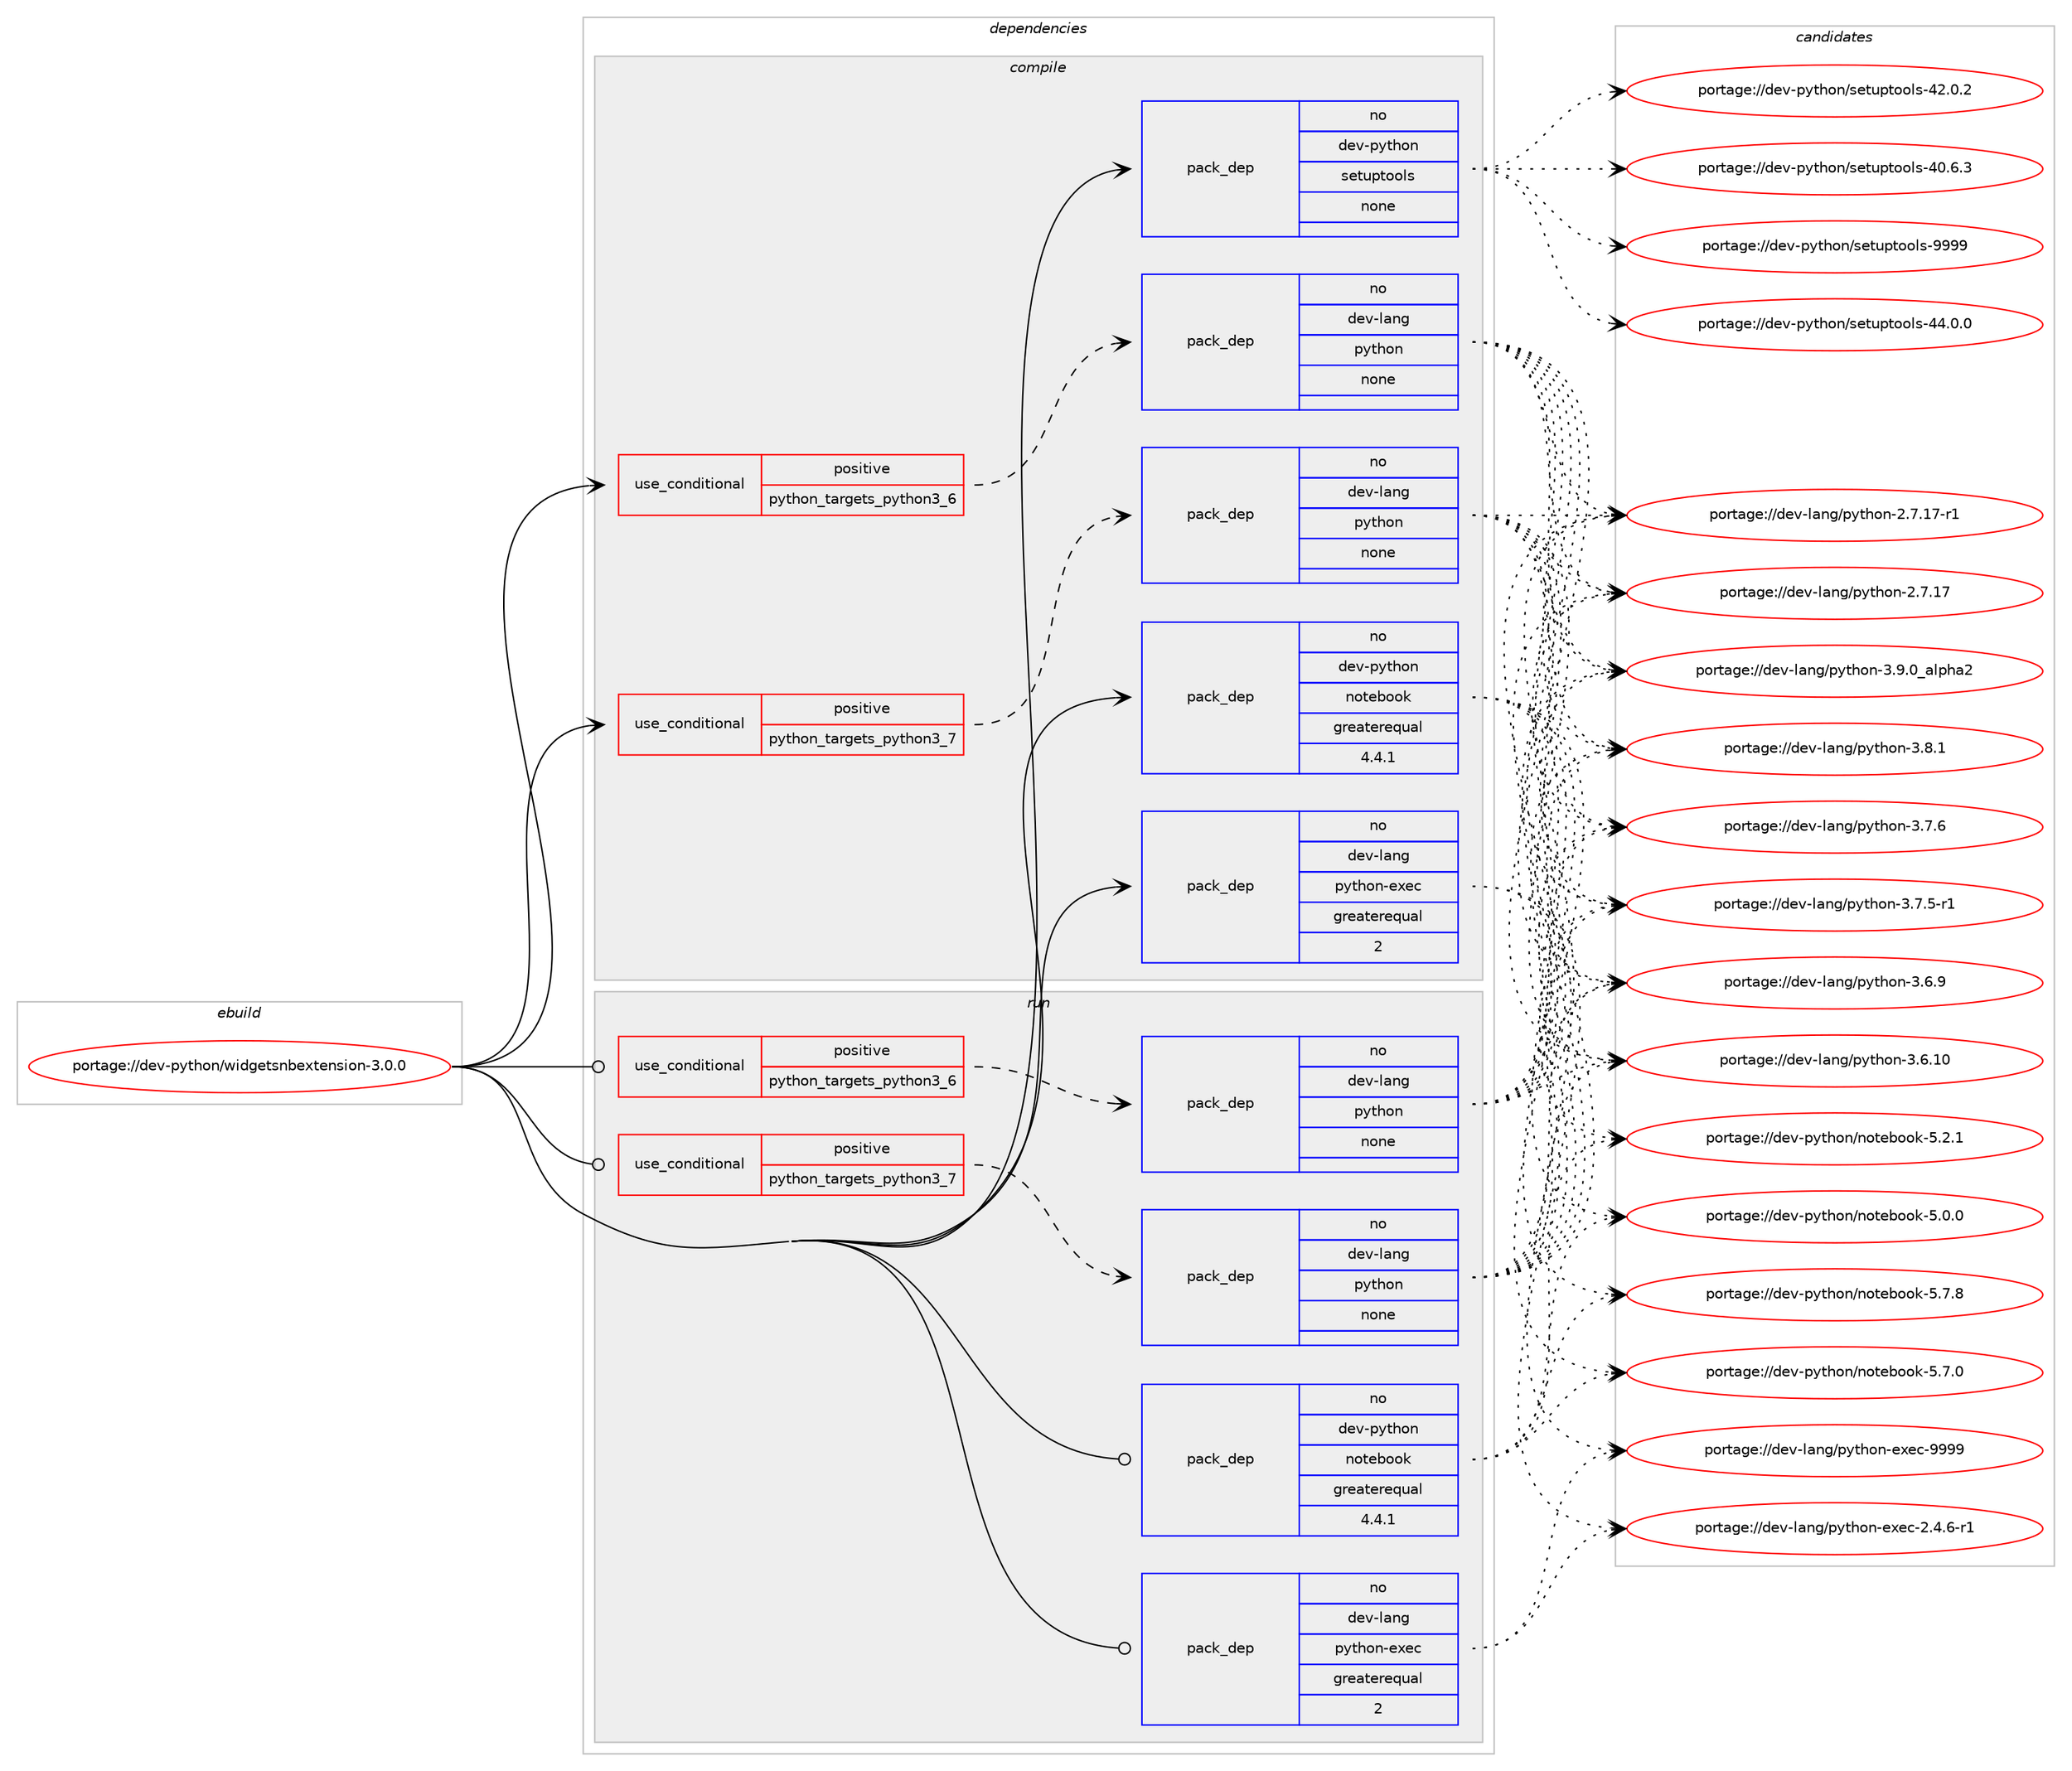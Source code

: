 digraph prolog {

# *************
# Graph options
# *************

newrank=true;
concentrate=true;
compound=true;
graph [rankdir=LR,fontname=Helvetica,fontsize=10,ranksep=1.5];#, ranksep=2.5, nodesep=0.2];
edge  [arrowhead=vee];
node  [fontname=Helvetica,fontsize=10];

# **********
# The ebuild
# **********

subgraph cluster_leftcol {
color=gray;
rank=same;
label=<<i>ebuild</i>>;
id [label="portage://dev-python/widgetsnbextension-3.0.0", color=red, width=4, href="../dev-python/widgetsnbextension-3.0.0.svg"];
}

# ****************
# The dependencies
# ****************

subgraph cluster_midcol {
color=gray;
label=<<i>dependencies</i>>;
subgraph cluster_compile {
fillcolor="#eeeeee";
style=filled;
label=<<i>compile</i>>;
subgraph cond103646 {
dependency418005 [label=<<TABLE BORDER="0" CELLBORDER="1" CELLSPACING="0" CELLPADDING="4"><TR><TD ROWSPAN="3" CELLPADDING="10">use_conditional</TD></TR><TR><TD>positive</TD></TR><TR><TD>python_targets_python3_6</TD></TR></TABLE>>, shape=none, color=red];
subgraph pack309478 {
dependency418006 [label=<<TABLE BORDER="0" CELLBORDER="1" CELLSPACING="0" CELLPADDING="4" WIDTH="220"><TR><TD ROWSPAN="6" CELLPADDING="30">pack_dep</TD></TR><TR><TD WIDTH="110">no</TD></TR><TR><TD>dev-lang</TD></TR><TR><TD>python</TD></TR><TR><TD>none</TD></TR><TR><TD></TD></TR></TABLE>>, shape=none, color=blue];
}
dependency418005:e -> dependency418006:w [weight=20,style="dashed",arrowhead="vee"];
}
id:e -> dependency418005:w [weight=20,style="solid",arrowhead="vee"];
subgraph cond103647 {
dependency418007 [label=<<TABLE BORDER="0" CELLBORDER="1" CELLSPACING="0" CELLPADDING="4"><TR><TD ROWSPAN="3" CELLPADDING="10">use_conditional</TD></TR><TR><TD>positive</TD></TR><TR><TD>python_targets_python3_7</TD></TR></TABLE>>, shape=none, color=red];
subgraph pack309479 {
dependency418008 [label=<<TABLE BORDER="0" CELLBORDER="1" CELLSPACING="0" CELLPADDING="4" WIDTH="220"><TR><TD ROWSPAN="6" CELLPADDING="30">pack_dep</TD></TR><TR><TD WIDTH="110">no</TD></TR><TR><TD>dev-lang</TD></TR><TR><TD>python</TD></TR><TR><TD>none</TD></TR><TR><TD></TD></TR></TABLE>>, shape=none, color=blue];
}
dependency418007:e -> dependency418008:w [weight=20,style="dashed",arrowhead="vee"];
}
id:e -> dependency418007:w [weight=20,style="solid",arrowhead="vee"];
subgraph pack309480 {
dependency418009 [label=<<TABLE BORDER="0" CELLBORDER="1" CELLSPACING="0" CELLPADDING="4" WIDTH="220"><TR><TD ROWSPAN="6" CELLPADDING="30">pack_dep</TD></TR><TR><TD WIDTH="110">no</TD></TR><TR><TD>dev-lang</TD></TR><TR><TD>python-exec</TD></TR><TR><TD>greaterequal</TD></TR><TR><TD>2</TD></TR></TABLE>>, shape=none, color=blue];
}
id:e -> dependency418009:w [weight=20,style="solid",arrowhead="vee"];
subgraph pack309481 {
dependency418010 [label=<<TABLE BORDER="0" CELLBORDER="1" CELLSPACING="0" CELLPADDING="4" WIDTH="220"><TR><TD ROWSPAN="6" CELLPADDING="30">pack_dep</TD></TR><TR><TD WIDTH="110">no</TD></TR><TR><TD>dev-python</TD></TR><TR><TD>notebook</TD></TR><TR><TD>greaterequal</TD></TR><TR><TD>4.4.1</TD></TR></TABLE>>, shape=none, color=blue];
}
id:e -> dependency418010:w [weight=20,style="solid",arrowhead="vee"];
subgraph pack309482 {
dependency418011 [label=<<TABLE BORDER="0" CELLBORDER="1" CELLSPACING="0" CELLPADDING="4" WIDTH="220"><TR><TD ROWSPAN="6" CELLPADDING="30">pack_dep</TD></TR><TR><TD WIDTH="110">no</TD></TR><TR><TD>dev-python</TD></TR><TR><TD>setuptools</TD></TR><TR><TD>none</TD></TR><TR><TD></TD></TR></TABLE>>, shape=none, color=blue];
}
id:e -> dependency418011:w [weight=20,style="solid",arrowhead="vee"];
}
subgraph cluster_compileandrun {
fillcolor="#eeeeee";
style=filled;
label=<<i>compile and run</i>>;
}
subgraph cluster_run {
fillcolor="#eeeeee";
style=filled;
label=<<i>run</i>>;
subgraph cond103648 {
dependency418012 [label=<<TABLE BORDER="0" CELLBORDER="1" CELLSPACING="0" CELLPADDING="4"><TR><TD ROWSPAN="3" CELLPADDING="10">use_conditional</TD></TR><TR><TD>positive</TD></TR><TR><TD>python_targets_python3_6</TD></TR></TABLE>>, shape=none, color=red];
subgraph pack309483 {
dependency418013 [label=<<TABLE BORDER="0" CELLBORDER="1" CELLSPACING="0" CELLPADDING="4" WIDTH="220"><TR><TD ROWSPAN="6" CELLPADDING="30">pack_dep</TD></TR><TR><TD WIDTH="110">no</TD></TR><TR><TD>dev-lang</TD></TR><TR><TD>python</TD></TR><TR><TD>none</TD></TR><TR><TD></TD></TR></TABLE>>, shape=none, color=blue];
}
dependency418012:e -> dependency418013:w [weight=20,style="dashed",arrowhead="vee"];
}
id:e -> dependency418012:w [weight=20,style="solid",arrowhead="odot"];
subgraph cond103649 {
dependency418014 [label=<<TABLE BORDER="0" CELLBORDER="1" CELLSPACING="0" CELLPADDING="4"><TR><TD ROWSPAN="3" CELLPADDING="10">use_conditional</TD></TR><TR><TD>positive</TD></TR><TR><TD>python_targets_python3_7</TD></TR></TABLE>>, shape=none, color=red];
subgraph pack309484 {
dependency418015 [label=<<TABLE BORDER="0" CELLBORDER="1" CELLSPACING="0" CELLPADDING="4" WIDTH="220"><TR><TD ROWSPAN="6" CELLPADDING="30">pack_dep</TD></TR><TR><TD WIDTH="110">no</TD></TR><TR><TD>dev-lang</TD></TR><TR><TD>python</TD></TR><TR><TD>none</TD></TR><TR><TD></TD></TR></TABLE>>, shape=none, color=blue];
}
dependency418014:e -> dependency418015:w [weight=20,style="dashed",arrowhead="vee"];
}
id:e -> dependency418014:w [weight=20,style="solid",arrowhead="odot"];
subgraph pack309485 {
dependency418016 [label=<<TABLE BORDER="0" CELLBORDER="1" CELLSPACING="0" CELLPADDING="4" WIDTH="220"><TR><TD ROWSPAN="6" CELLPADDING="30">pack_dep</TD></TR><TR><TD WIDTH="110">no</TD></TR><TR><TD>dev-lang</TD></TR><TR><TD>python-exec</TD></TR><TR><TD>greaterequal</TD></TR><TR><TD>2</TD></TR></TABLE>>, shape=none, color=blue];
}
id:e -> dependency418016:w [weight=20,style="solid",arrowhead="odot"];
subgraph pack309486 {
dependency418017 [label=<<TABLE BORDER="0" CELLBORDER="1" CELLSPACING="0" CELLPADDING="4" WIDTH="220"><TR><TD ROWSPAN="6" CELLPADDING="30">pack_dep</TD></TR><TR><TD WIDTH="110">no</TD></TR><TR><TD>dev-python</TD></TR><TR><TD>notebook</TD></TR><TR><TD>greaterequal</TD></TR><TR><TD>4.4.1</TD></TR></TABLE>>, shape=none, color=blue];
}
id:e -> dependency418017:w [weight=20,style="solid",arrowhead="odot"];
}
}

# **************
# The candidates
# **************

subgraph cluster_choices {
rank=same;
color=gray;
label=<<i>candidates</i>>;

subgraph choice309478 {
color=black;
nodesep=1;
choice10010111845108971101034711212111610411111045514657464895971081121049750 [label="portage://dev-lang/python-3.9.0_alpha2", color=red, width=4,href="../dev-lang/python-3.9.0_alpha2.svg"];
choice100101118451089711010347112121116104111110455146564649 [label="portage://dev-lang/python-3.8.1", color=red, width=4,href="../dev-lang/python-3.8.1.svg"];
choice100101118451089711010347112121116104111110455146554654 [label="portage://dev-lang/python-3.7.6", color=red, width=4,href="../dev-lang/python-3.7.6.svg"];
choice1001011184510897110103471121211161041111104551465546534511449 [label="portage://dev-lang/python-3.7.5-r1", color=red, width=4,href="../dev-lang/python-3.7.5-r1.svg"];
choice100101118451089711010347112121116104111110455146544657 [label="portage://dev-lang/python-3.6.9", color=red, width=4,href="../dev-lang/python-3.6.9.svg"];
choice10010111845108971101034711212111610411111045514654464948 [label="portage://dev-lang/python-3.6.10", color=red, width=4,href="../dev-lang/python-3.6.10.svg"];
choice100101118451089711010347112121116104111110455046554649554511449 [label="portage://dev-lang/python-2.7.17-r1", color=red, width=4,href="../dev-lang/python-2.7.17-r1.svg"];
choice10010111845108971101034711212111610411111045504655464955 [label="portage://dev-lang/python-2.7.17", color=red, width=4,href="../dev-lang/python-2.7.17.svg"];
dependency418006:e -> choice10010111845108971101034711212111610411111045514657464895971081121049750:w [style=dotted,weight="100"];
dependency418006:e -> choice100101118451089711010347112121116104111110455146564649:w [style=dotted,weight="100"];
dependency418006:e -> choice100101118451089711010347112121116104111110455146554654:w [style=dotted,weight="100"];
dependency418006:e -> choice1001011184510897110103471121211161041111104551465546534511449:w [style=dotted,weight="100"];
dependency418006:e -> choice100101118451089711010347112121116104111110455146544657:w [style=dotted,weight="100"];
dependency418006:e -> choice10010111845108971101034711212111610411111045514654464948:w [style=dotted,weight="100"];
dependency418006:e -> choice100101118451089711010347112121116104111110455046554649554511449:w [style=dotted,weight="100"];
dependency418006:e -> choice10010111845108971101034711212111610411111045504655464955:w [style=dotted,weight="100"];
}
subgraph choice309479 {
color=black;
nodesep=1;
choice10010111845108971101034711212111610411111045514657464895971081121049750 [label="portage://dev-lang/python-3.9.0_alpha2", color=red, width=4,href="../dev-lang/python-3.9.0_alpha2.svg"];
choice100101118451089711010347112121116104111110455146564649 [label="portage://dev-lang/python-3.8.1", color=red, width=4,href="../dev-lang/python-3.8.1.svg"];
choice100101118451089711010347112121116104111110455146554654 [label="portage://dev-lang/python-3.7.6", color=red, width=4,href="../dev-lang/python-3.7.6.svg"];
choice1001011184510897110103471121211161041111104551465546534511449 [label="portage://dev-lang/python-3.7.5-r1", color=red, width=4,href="../dev-lang/python-3.7.5-r1.svg"];
choice100101118451089711010347112121116104111110455146544657 [label="portage://dev-lang/python-3.6.9", color=red, width=4,href="../dev-lang/python-3.6.9.svg"];
choice10010111845108971101034711212111610411111045514654464948 [label="portage://dev-lang/python-3.6.10", color=red, width=4,href="../dev-lang/python-3.6.10.svg"];
choice100101118451089711010347112121116104111110455046554649554511449 [label="portage://dev-lang/python-2.7.17-r1", color=red, width=4,href="../dev-lang/python-2.7.17-r1.svg"];
choice10010111845108971101034711212111610411111045504655464955 [label="portage://dev-lang/python-2.7.17", color=red, width=4,href="../dev-lang/python-2.7.17.svg"];
dependency418008:e -> choice10010111845108971101034711212111610411111045514657464895971081121049750:w [style=dotted,weight="100"];
dependency418008:e -> choice100101118451089711010347112121116104111110455146564649:w [style=dotted,weight="100"];
dependency418008:e -> choice100101118451089711010347112121116104111110455146554654:w [style=dotted,weight="100"];
dependency418008:e -> choice1001011184510897110103471121211161041111104551465546534511449:w [style=dotted,weight="100"];
dependency418008:e -> choice100101118451089711010347112121116104111110455146544657:w [style=dotted,weight="100"];
dependency418008:e -> choice10010111845108971101034711212111610411111045514654464948:w [style=dotted,weight="100"];
dependency418008:e -> choice100101118451089711010347112121116104111110455046554649554511449:w [style=dotted,weight="100"];
dependency418008:e -> choice10010111845108971101034711212111610411111045504655464955:w [style=dotted,weight="100"];
}
subgraph choice309480 {
color=black;
nodesep=1;
choice10010111845108971101034711212111610411111045101120101994557575757 [label="portage://dev-lang/python-exec-9999", color=red, width=4,href="../dev-lang/python-exec-9999.svg"];
choice10010111845108971101034711212111610411111045101120101994550465246544511449 [label="portage://dev-lang/python-exec-2.4.6-r1", color=red, width=4,href="../dev-lang/python-exec-2.4.6-r1.svg"];
dependency418009:e -> choice10010111845108971101034711212111610411111045101120101994557575757:w [style=dotted,weight="100"];
dependency418009:e -> choice10010111845108971101034711212111610411111045101120101994550465246544511449:w [style=dotted,weight="100"];
}
subgraph choice309481 {
color=black;
nodesep=1;
choice100101118451121211161041111104711011111610198111111107455346554656 [label="portage://dev-python/notebook-5.7.8", color=red, width=4,href="../dev-python/notebook-5.7.8.svg"];
choice100101118451121211161041111104711011111610198111111107455346554648 [label="portage://dev-python/notebook-5.7.0", color=red, width=4,href="../dev-python/notebook-5.7.0.svg"];
choice100101118451121211161041111104711011111610198111111107455346504649 [label="portage://dev-python/notebook-5.2.1", color=red, width=4,href="../dev-python/notebook-5.2.1.svg"];
choice100101118451121211161041111104711011111610198111111107455346484648 [label="portage://dev-python/notebook-5.0.0", color=red, width=4,href="../dev-python/notebook-5.0.0.svg"];
dependency418010:e -> choice100101118451121211161041111104711011111610198111111107455346554656:w [style=dotted,weight="100"];
dependency418010:e -> choice100101118451121211161041111104711011111610198111111107455346554648:w [style=dotted,weight="100"];
dependency418010:e -> choice100101118451121211161041111104711011111610198111111107455346504649:w [style=dotted,weight="100"];
dependency418010:e -> choice100101118451121211161041111104711011111610198111111107455346484648:w [style=dotted,weight="100"];
}
subgraph choice309482 {
color=black;
nodesep=1;
choice10010111845112121116104111110471151011161171121161111111081154557575757 [label="portage://dev-python/setuptools-9999", color=red, width=4,href="../dev-python/setuptools-9999.svg"];
choice100101118451121211161041111104711510111611711211611111110811545525246484648 [label="portage://dev-python/setuptools-44.0.0", color=red, width=4,href="../dev-python/setuptools-44.0.0.svg"];
choice100101118451121211161041111104711510111611711211611111110811545525046484650 [label="portage://dev-python/setuptools-42.0.2", color=red, width=4,href="../dev-python/setuptools-42.0.2.svg"];
choice100101118451121211161041111104711510111611711211611111110811545524846544651 [label="portage://dev-python/setuptools-40.6.3", color=red, width=4,href="../dev-python/setuptools-40.6.3.svg"];
dependency418011:e -> choice10010111845112121116104111110471151011161171121161111111081154557575757:w [style=dotted,weight="100"];
dependency418011:e -> choice100101118451121211161041111104711510111611711211611111110811545525246484648:w [style=dotted,weight="100"];
dependency418011:e -> choice100101118451121211161041111104711510111611711211611111110811545525046484650:w [style=dotted,weight="100"];
dependency418011:e -> choice100101118451121211161041111104711510111611711211611111110811545524846544651:w [style=dotted,weight="100"];
}
subgraph choice309483 {
color=black;
nodesep=1;
choice10010111845108971101034711212111610411111045514657464895971081121049750 [label="portage://dev-lang/python-3.9.0_alpha2", color=red, width=4,href="../dev-lang/python-3.9.0_alpha2.svg"];
choice100101118451089711010347112121116104111110455146564649 [label="portage://dev-lang/python-3.8.1", color=red, width=4,href="../dev-lang/python-3.8.1.svg"];
choice100101118451089711010347112121116104111110455146554654 [label="portage://dev-lang/python-3.7.6", color=red, width=4,href="../dev-lang/python-3.7.6.svg"];
choice1001011184510897110103471121211161041111104551465546534511449 [label="portage://dev-lang/python-3.7.5-r1", color=red, width=4,href="../dev-lang/python-3.7.5-r1.svg"];
choice100101118451089711010347112121116104111110455146544657 [label="portage://dev-lang/python-3.6.9", color=red, width=4,href="../dev-lang/python-3.6.9.svg"];
choice10010111845108971101034711212111610411111045514654464948 [label="portage://dev-lang/python-3.6.10", color=red, width=4,href="../dev-lang/python-3.6.10.svg"];
choice100101118451089711010347112121116104111110455046554649554511449 [label="portage://dev-lang/python-2.7.17-r1", color=red, width=4,href="../dev-lang/python-2.7.17-r1.svg"];
choice10010111845108971101034711212111610411111045504655464955 [label="portage://dev-lang/python-2.7.17", color=red, width=4,href="../dev-lang/python-2.7.17.svg"];
dependency418013:e -> choice10010111845108971101034711212111610411111045514657464895971081121049750:w [style=dotted,weight="100"];
dependency418013:e -> choice100101118451089711010347112121116104111110455146564649:w [style=dotted,weight="100"];
dependency418013:e -> choice100101118451089711010347112121116104111110455146554654:w [style=dotted,weight="100"];
dependency418013:e -> choice1001011184510897110103471121211161041111104551465546534511449:w [style=dotted,weight="100"];
dependency418013:e -> choice100101118451089711010347112121116104111110455146544657:w [style=dotted,weight="100"];
dependency418013:e -> choice10010111845108971101034711212111610411111045514654464948:w [style=dotted,weight="100"];
dependency418013:e -> choice100101118451089711010347112121116104111110455046554649554511449:w [style=dotted,weight="100"];
dependency418013:e -> choice10010111845108971101034711212111610411111045504655464955:w [style=dotted,weight="100"];
}
subgraph choice309484 {
color=black;
nodesep=1;
choice10010111845108971101034711212111610411111045514657464895971081121049750 [label="portage://dev-lang/python-3.9.0_alpha2", color=red, width=4,href="../dev-lang/python-3.9.0_alpha2.svg"];
choice100101118451089711010347112121116104111110455146564649 [label="portage://dev-lang/python-3.8.1", color=red, width=4,href="../dev-lang/python-3.8.1.svg"];
choice100101118451089711010347112121116104111110455146554654 [label="portage://dev-lang/python-3.7.6", color=red, width=4,href="../dev-lang/python-3.7.6.svg"];
choice1001011184510897110103471121211161041111104551465546534511449 [label="portage://dev-lang/python-3.7.5-r1", color=red, width=4,href="../dev-lang/python-3.7.5-r1.svg"];
choice100101118451089711010347112121116104111110455146544657 [label="portage://dev-lang/python-3.6.9", color=red, width=4,href="../dev-lang/python-3.6.9.svg"];
choice10010111845108971101034711212111610411111045514654464948 [label="portage://dev-lang/python-3.6.10", color=red, width=4,href="../dev-lang/python-3.6.10.svg"];
choice100101118451089711010347112121116104111110455046554649554511449 [label="portage://dev-lang/python-2.7.17-r1", color=red, width=4,href="../dev-lang/python-2.7.17-r1.svg"];
choice10010111845108971101034711212111610411111045504655464955 [label="portage://dev-lang/python-2.7.17", color=red, width=4,href="../dev-lang/python-2.7.17.svg"];
dependency418015:e -> choice10010111845108971101034711212111610411111045514657464895971081121049750:w [style=dotted,weight="100"];
dependency418015:e -> choice100101118451089711010347112121116104111110455146564649:w [style=dotted,weight="100"];
dependency418015:e -> choice100101118451089711010347112121116104111110455146554654:w [style=dotted,weight="100"];
dependency418015:e -> choice1001011184510897110103471121211161041111104551465546534511449:w [style=dotted,weight="100"];
dependency418015:e -> choice100101118451089711010347112121116104111110455146544657:w [style=dotted,weight="100"];
dependency418015:e -> choice10010111845108971101034711212111610411111045514654464948:w [style=dotted,weight="100"];
dependency418015:e -> choice100101118451089711010347112121116104111110455046554649554511449:w [style=dotted,weight="100"];
dependency418015:e -> choice10010111845108971101034711212111610411111045504655464955:w [style=dotted,weight="100"];
}
subgraph choice309485 {
color=black;
nodesep=1;
choice10010111845108971101034711212111610411111045101120101994557575757 [label="portage://dev-lang/python-exec-9999", color=red, width=4,href="../dev-lang/python-exec-9999.svg"];
choice10010111845108971101034711212111610411111045101120101994550465246544511449 [label="portage://dev-lang/python-exec-2.4.6-r1", color=red, width=4,href="../dev-lang/python-exec-2.4.6-r1.svg"];
dependency418016:e -> choice10010111845108971101034711212111610411111045101120101994557575757:w [style=dotted,weight="100"];
dependency418016:e -> choice10010111845108971101034711212111610411111045101120101994550465246544511449:w [style=dotted,weight="100"];
}
subgraph choice309486 {
color=black;
nodesep=1;
choice100101118451121211161041111104711011111610198111111107455346554656 [label="portage://dev-python/notebook-5.7.8", color=red, width=4,href="../dev-python/notebook-5.7.8.svg"];
choice100101118451121211161041111104711011111610198111111107455346554648 [label="portage://dev-python/notebook-5.7.0", color=red, width=4,href="../dev-python/notebook-5.7.0.svg"];
choice100101118451121211161041111104711011111610198111111107455346504649 [label="portage://dev-python/notebook-5.2.1", color=red, width=4,href="../dev-python/notebook-5.2.1.svg"];
choice100101118451121211161041111104711011111610198111111107455346484648 [label="portage://dev-python/notebook-5.0.0", color=red, width=4,href="../dev-python/notebook-5.0.0.svg"];
dependency418017:e -> choice100101118451121211161041111104711011111610198111111107455346554656:w [style=dotted,weight="100"];
dependency418017:e -> choice100101118451121211161041111104711011111610198111111107455346554648:w [style=dotted,weight="100"];
dependency418017:e -> choice100101118451121211161041111104711011111610198111111107455346504649:w [style=dotted,weight="100"];
dependency418017:e -> choice100101118451121211161041111104711011111610198111111107455346484648:w [style=dotted,weight="100"];
}
}

}
